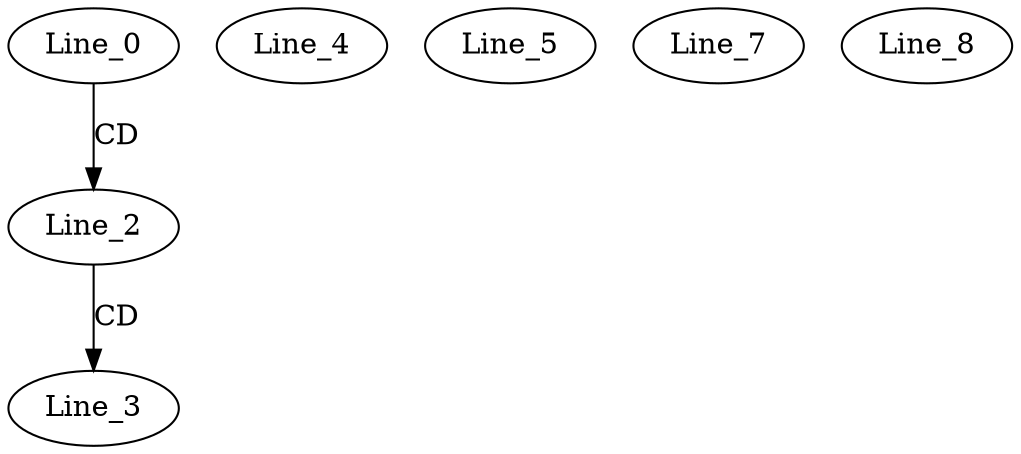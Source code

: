 digraph G {
  Line_0;
  Line_2;
  Line_3;
  Line_4;
  Line_4;
  Line_5;
  Line_7;
  Line_8;
  Line_0 -> Line_2 [ label="CD" ];
  Line_2 -> Line_3 [ label="CD" ];
}

